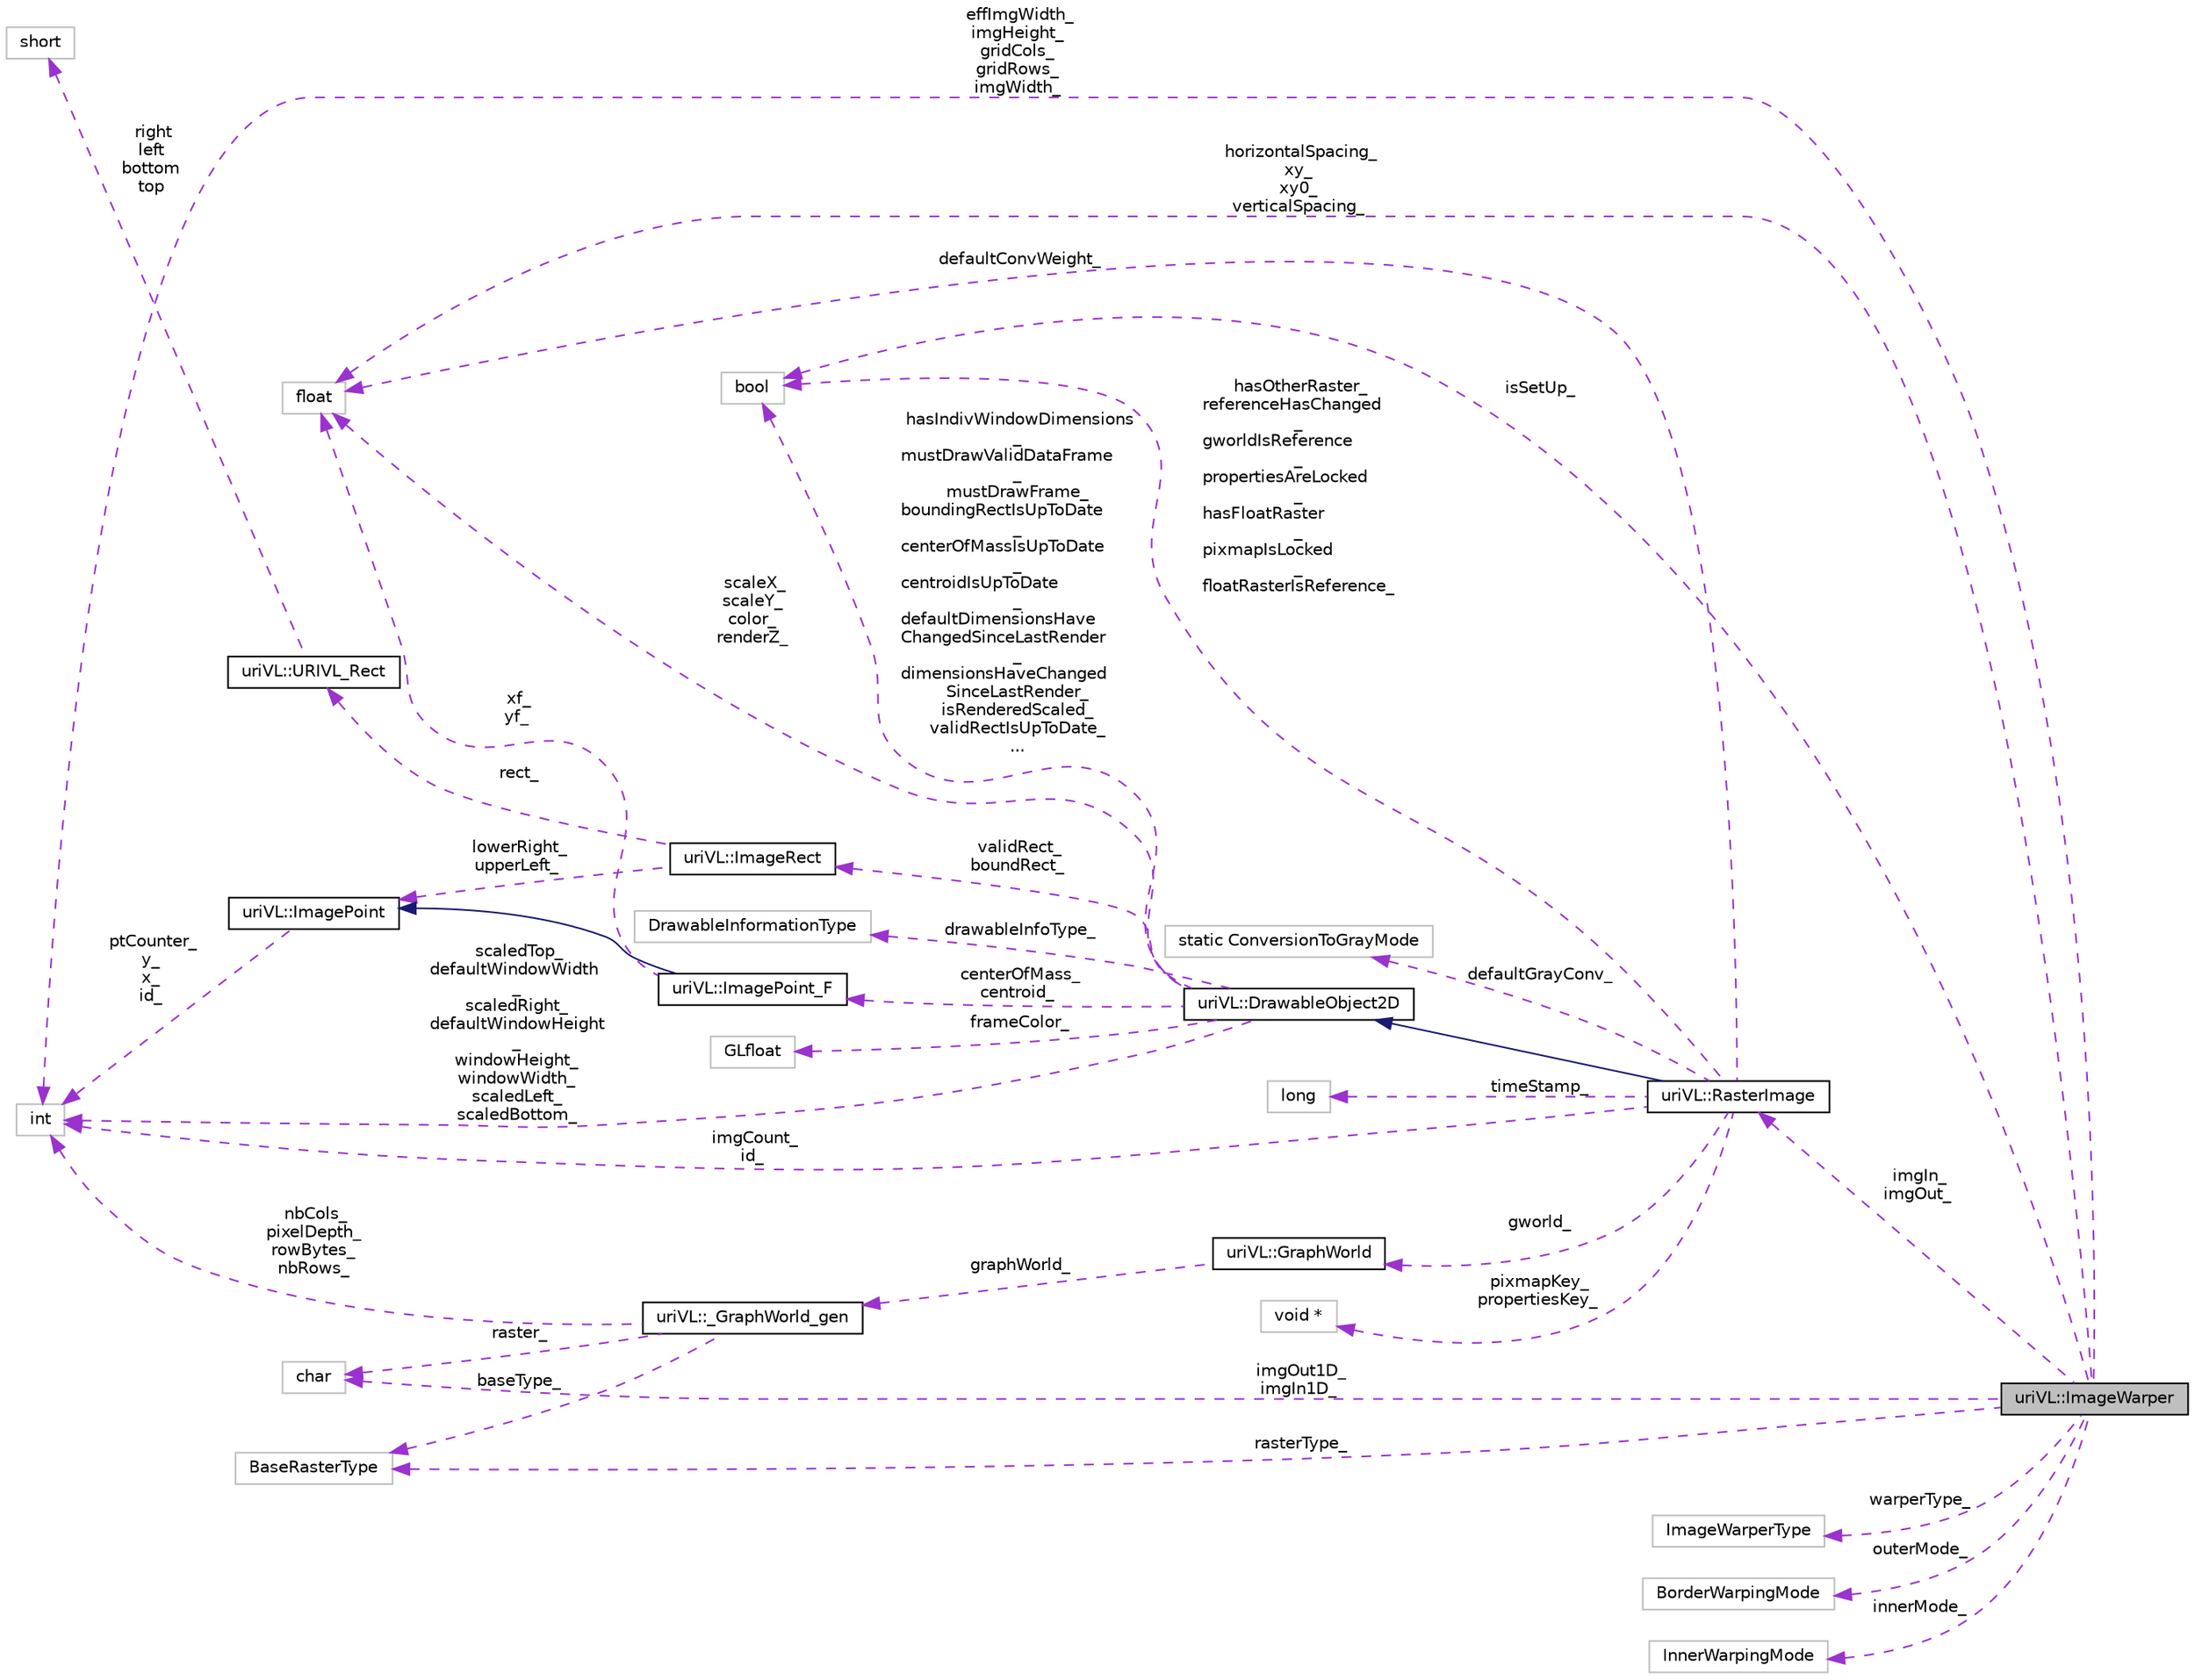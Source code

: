 digraph "uriVL::ImageWarper"
{
  edge [fontname="Helvetica",fontsize="10",labelfontname="Helvetica",labelfontsize="10"];
  node [fontname="Helvetica",fontsize="10",shape=record];
  rankdir="LR";
  Node1 [label="uriVL::ImageWarper",height=0.2,width=0.4,color="black", fillcolor="grey75", style="filled", fontcolor="black"];
  Node2 -> Node1 [dir="back",color="darkorchid3",fontsize="10",style="dashed",label=" imgOut1D_\nimgIn1D_" ,fontname="Helvetica"];
  Node2 [label="char",height=0.2,width=0.4,color="grey75", fillcolor="white", style="filled"];
  Node3 -> Node1 [dir="back",color="darkorchid3",fontsize="10",style="dashed",label=" horizontalSpacing_\nxy_\nxy0_\nverticalSpacing_" ,fontname="Helvetica"];
  Node3 [label="float",height=0.2,width=0.4,color="grey75", fillcolor="white", style="filled"];
  Node4 -> Node1 [dir="back",color="darkorchid3",fontsize="10",style="dashed",label=" warperType_" ,fontname="Helvetica"];
  Node4 [label="ImageWarperType",height=0.2,width=0.4,color="grey75", fillcolor="white", style="filled"];
  Node5 -> Node1 [dir="back",color="darkorchid3",fontsize="10",style="dashed",label=" rasterType_" ,fontname="Helvetica"];
  Node5 [label="BaseRasterType",height=0.2,width=0.4,color="grey75", fillcolor="white", style="filled"];
  Node6 -> Node1 [dir="back",color="darkorchid3",fontsize="10",style="dashed",label=" effImgWidth_\nimgHeight_\ngridCols_\ngridRows_\nimgWidth_" ,fontname="Helvetica"];
  Node6 [label="int",height=0.2,width=0.4,color="grey75", fillcolor="white", style="filled"];
  Node7 -> Node1 [dir="back",color="darkorchid3",fontsize="10",style="dashed",label=" isSetUp_" ,fontname="Helvetica"];
  Node7 [label="bool",height=0.2,width=0.4,color="grey75", fillcolor="white", style="filled"];
  Node8 -> Node1 [dir="back",color="darkorchid3",fontsize="10",style="dashed",label=" outerMode_" ,fontname="Helvetica"];
  Node8 [label="BorderWarpingMode",height=0.2,width=0.4,color="grey75", fillcolor="white", style="filled"];
  Node9 -> Node1 [dir="back",color="darkorchid3",fontsize="10",style="dashed",label=" imgIn_\nimgOut_" ,fontname="Helvetica"];
  Node9 [label="uriVL::RasterImage",height=0.2,width=0.4,color="black", fillcolor="white", style="filled",URL="$classuriVL_1_1RasterImage.html",tooltip="Virtual base image class. "];
  Node10 -> Node9 [dir="back",color="midnightblue",fontsize="10",style="solid",fontname="Helvetica"];
  Node10 [label="uriVL::DrawableObject2D",height=0.2,width=0.4,color="black", fillcolor="white", style="filled",URL="$classuriVL_1_1DrawableObject2D.html",tooltip="Virtual base DrawableObject2D class. "];
  Node11 -> Node10 [dir="back",color="darkorchid3",fontsize="10",style="dashed",label=" frameColor_" ,fontname="Helvetica"];
  Node11 [label="GLfloat",height=0.2,width=0.4,color="grey75", fillcolor="white", style="filled"];
  Node12 -> Node10 [dir="back",color="darkorchid3",fontsize="10",style="dashed",label=" validRect_\nboundRect_" ,fontname="Helvetica"];
  Node12 [label="uriVL::ImageRect",height=0.2,width=0.4,color="black", fillcolor="white", style="filled",URL="$classuriVL_1_1ImageRect.html",tooltip="Implements the ImageRect class. "];
  Node13 -> Node12 [dir="back",color="darkorchid3",fontsize="10",style="dashed",label=" rect_" ,fontname="Helvetica"];
  Node13 [label="uriVL::URIVL_Rect",height=0.2,width=0.4,color="black", fillcolor="white", style="filled",URL="$structuriVL_1_1URIVL__Rect.html",tooltip="For platforms not supported by Quicktime, we need to define Rect. "];
  Node14 -> Node13 [dir="back",color="darkorchid3",fontsize="10",style="dashed",label=" right\nleft\nbottom\ntop" ,fontname="Helvetica"];
  Node14 [label="short",height=0.2,width=0.4,color="grey75", fillcolor="white", style="filled"];
  Node15 -> Node12 [dir="back",color="darkorchid3",fontsize="10",style="dashed",label=" lowerRight_\nupperLeft_" ,fontname="Helvetica"];
  Node15 [label="uriVL::ImagePoint",height=0.2,width=0.4,color="black", fillcolor="white", style="filled",URL="$classuriVL_1_1ImagePoint.html",tooltip="Implements the ImagePoint class. "];
  Node6 -> Node15 [dir="back",color="darkorchid3",fontsize="10",style="dashed",label=" ptCounter_\ny_\nx_\nid_" ,fontname="Helvetica"];
  Node16 -> Node10 [dir="back",color="darkorchid3",fontsize="10",style="dashed",label=" centerOfMass_\ncentroid_" ,fontname="Helvetica"];
  Node16 [label="uriVL::ImagePoint_F",height=0.2,width=0.4,color="black", fillcolor="white", style="filled",URL="$classuriVL_1_1ImagePoint__F.html",tooltip="Implements the ImagePoint_F class. "];
  Node15 -> Node16 [dir="back",color="midnightblue",fontsize="10",style="solid",fontname="Helvetica"];
  Node3 -> Node16 [dir="back",color="darkorchid3",fontsize="10",style="dashed",label=" xf_\nyf_" ,fontname="Helvetica"];
  Node3 -> Node10 [dir="back",color="darkorchid3",fontsize="10",style="dashed",label=" scaleX_\nscaleY_\ncolor_\nrenderZ_" ,fontname="Helvetica"];
  Node6 -> Node10 [dir="back",color="darkorchid3",fontsize="10",style="dashed",label=" scaledTop_\ndefaultWindowWidth\l_\nscaledRight_\ndefaultWindowHeight\l_\nwindowHeight_\nwindowWidth_\nscaledLeft_\nscaledBottom_" ,fontname="Helvetica"];
  Node7 -> Node10 [dir="back",color="darkorchid3",fontsize="10",style="dashed",label=" hasIndivWindowDimensions\l_\nmustDrawValidDataFrame\l_\nmustDrawFrame_\nboundingRectIsUpToDate\l_\ncenterOfMassIsUpToDate\l_\ncentroidIsUpToDate\l_\ndefaultDimensionsHave\lChangedSinceLastRender\l_\ndimensionsHaveChanged\lSinceLastRender_\nisRenderedScaled_\nvalidRectIsUpToDate_\n..." ,fontname="Helvetica"];
  Node17 -> Node10 [dir="back",color="darkorchid3",fontsize="10",style="dashed",label=" drawableInfoType_" ,fontname="Helvetica"];
  Node17 [label="DrawableInformationType",height=0.2,width=0.4,color="grey75", fillcolor="white", style="filled"];
  Node18 -> Node9 [dir="back",color="darkorchid3",fontsize="10",style="dashed",label=" gworld_" ,fontname="Helvetica"];
  Node18 [label="uriVL::GraphWorld",height=0.2,width=0.4,color="black", fillcolor="white", style="filled",URL="$classuriVL_1_1GraphWorld.html",tooltip="Implements the GraphWorld class. "];
  Node19 -> Node18 [dir="back",color="darkorchid3",fontsize="10",style="dashed",label=" graphWorld_" ,fontname="Helvetica"];
  Node19 [label="uriVL::_GraphWorld_gen",height=0.2,width=0.4,color="black", fillcolor="white", style="filled",URL="$classuriVL_1_1__GraphWorld__gen.html",tooltip="Implements the _GraphWorld_gen class. "];
  Node2 -> Node19 [dir="back",color="darkorchid3",fontsize="10",style="dashed",label=" raster_" ,fontname="Helvetica"];
  Node5 -> Node19 [dir="back",color="darkorchid3",fontsize="10",style="dashed",label=" baseType_" ,fontname="Helvetica"];
  Node6 -> Node19 [dir="back",color="darkorchid3",fontsize="10",style="dashed",label=" nbCols_\npixelDepth_\nrowBytes_\nnbRows_" ,fontname="Helvetica"];
  Node3 -> Node9 [dir="back",color="darkorchid3",fontsize="10",style="dashed",label=" defaultConvWeight_" ,fontname="Helvetica"];
  Node6 -> Node9 [dir="back",color="darkorchid3",fontsize="10",style="dashed",label=" imgCount_\nid_" ,fontname="Helvetica"];
  Node7 -> Node9 [dir="back",color="darkorchid3",fontsize="10",style="dashed",label=" hasOtherRaster_\nreferenceHasChanged\l_\ngworldIsReference\l_\npropertiesAreLocked\l_\nhasFloatRaster\l_\npixmapIsLocked\l_\nfloatRasterIsReference_" ,fontname="Helvetica"];
  Node20 -> Node9 [dir="back",color="darkorchid3",fontsize="10",style="dashed",label=" defaultGrayConv_" ,fontname="Helvetica"];
  Node20 [label="static ConversionToGrayMode",height=0.2,width=0.4,color="grey75", fillcolor="white", style="filled"];
  Node21 -> Node9 [dir="back",color="darkorchid3",fontsize="10",style="dashed",label=" timeStamp_" ,fontname="Helvetica"];
  Node21 [label="long",height=0.2,width=0.4,color="grey75", fillcolor="white", style="filled"];
  Node22 -> Node9 [dir="back",color="darkorchid3",fontsize="10",style="dashed",label=" pixmapKey_\npropertiesKey_" ,fontname="Helvetica"];
  Node22 [label="void *",height=0.2,width=0.4,color="grey75", fillcolor="white", style="filled"];
  Node23 -> Node1 [dir="back",color="darkorchid3",fontsize="10",style="dashed",label=" innerMode_" ,fontname="Helvetica"];
  Node23 [label="InnerWarpingMode",height=0.2,width=0.4,color="grey75", fillcolor="white", style="filled"];
}
